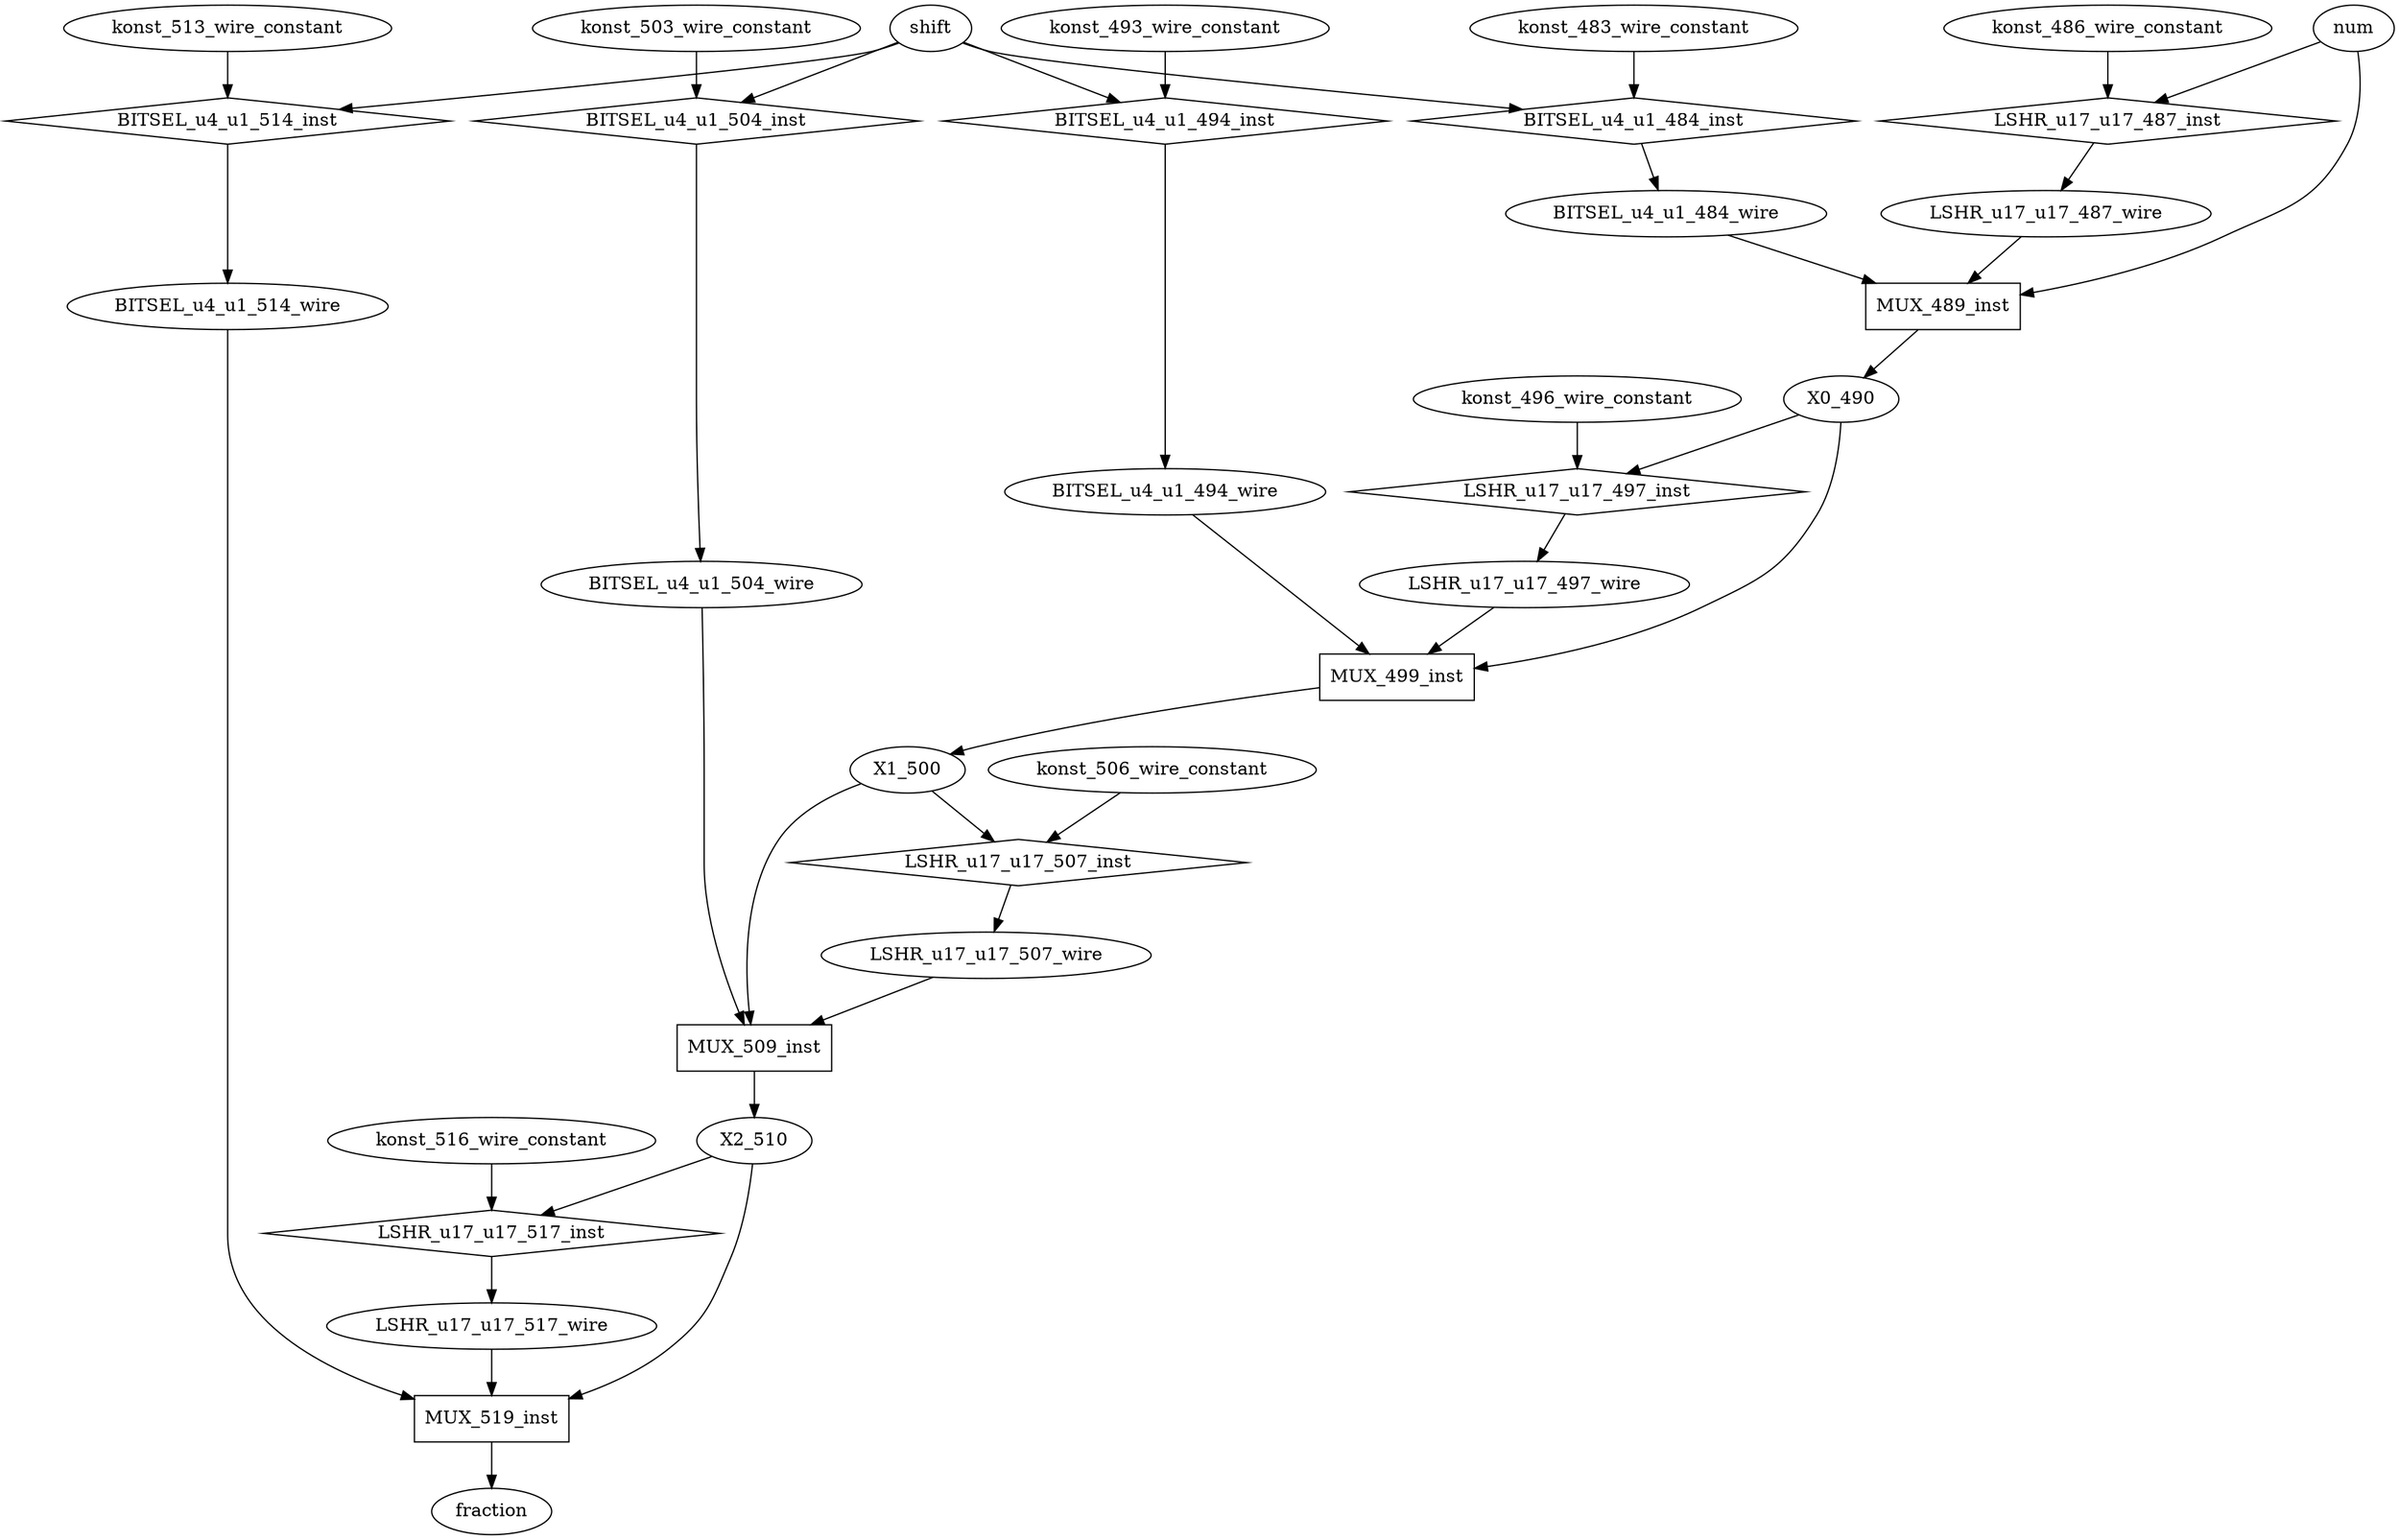 digraph data_path {
  BITSEL_u4_u1_484_wire [shape=ellipse];
  BITSEL_u4_u1_494_wire [shape=ellipse];
  BITSEL_u4_u1_504_wire [shape=ellipse];
  BITSEL_u4_u1_514_wire [shape=ellipse];
  LSHR_u17_u17_487_wire [shape=ellipse];
  LSHR_u17_u17_497_wire [shape=ellipse];
  LSHR_u17_u17_507_wire [shape=ellipse];
  LSHR_u17_u17_517_wire [shape=ellipse];
  X0_490 [shape=ellipse];
  X1_500 [shape=ellipse];
  X2_510 [shape=ellipse];
  konst_483_wire_constant [shape=ellipse];
  konst_486_wire_constant [shape=ellipse];
  konst_493_wire_constant [shape=ellipse];
  konst_496_wire_constant [shape=ellipse];
  konst_503_wire_constant [shape=ellipse];
  konst_506_wire_constant [shape=ellipse];
  konst_513_wire_constant [shape=ellipse];
  konst_516_wire_constant [shape=ellipse];
  BITSEL_u4_u1_484_inst [shape=diamond];
shift  -> BITSEL_u4_u1_484_inst;
konst_483_wire_constant  -> BITSEL_u4_u1_484_inst;
BITSEL_u4_u1_484_inst -> BITSEL_u4_u1_484_wire;
  BITSEL_u4_u1_494_inst [shape=diamond];
shift  -> BITSEL_u4_u1_494_inst;
konst_493_wire_constant  -> BITSEL_u4_u1_494_inst;
BITSEL_u4_u1_494_inst -> BITSEL_u4_u1_494_wire;
  BITSEL_u4_u1_504_inst [shape=diamond];
shift  -> BITSEL_u4_u1_504_inst;
konst_503_wire_constant  -> BITSEL_u4_u1_504_inst;
BITSEL_u4_u1_504_inst -> BITSEL_u4_u1_504_wire;
  BITSEL_u4_u1_514_inst [shape=diamond];
shift  -> BITSEL_u4_u1_514_inst;
konst_513_wire_constant  -> BITSEL_u4_u1_514_inst;
BITSEL_u4_u1_514_inst -> BITSEL_u4_u1_514_wire;
  LSHR_u17_u17_487_inst [shape=diamond];
num  -> LSHR_u17_u17_487_inst;
konst_486_wire_constant  -> LSHR_u17_u17_487_inst;
LSHR_u17_u17_487_inst -> LSHR_u17_u17_487_wire;
  LSHR_u17_u17_497_inst [shape=diamond];
X0_490  -> LSHR_u17_u17_497_inst;
konst_496_wire_constant  -> LSHR_u17_u17_497_inst;
LSHR_u17_u17_497_inst -> LSHR_u17_u17_497_wire;
  LSHR_u17_u17_507_inst [shape=diamond];
X1_500  -> LSHR_u17_u17_507_inst;
konst_506_wire_constant  -> LSHR_u17_u17_507_inst;
LSHR_u17_u17_507_inst -> LSHR_u17_u17_507_wire;
  LSHR_u17_u17_517_inst [shape=diamond];
X2_510  -> LSHR_u17_u17_517_inst;
konst_516_wire_constant  -> LSHR_u17_u17_517_inst;
LSHR_u17_u17_517_inst -> LSHR_u17_u17_517_wire;
  MUX_489_inst [shape=rectangle];
BITSEL_u4_u1_484_wire  -> MUX_489_inst;
LSHR_u17_u17_487_wire  -> MUX_489_inst;
num  -> MUX_489_inst;
MUX_489_inst -> X0_490;
  MUX_499_inst [shape=rectangle];
BITSEL_u4_u1_494_wire  -> MUX_499_inst;
LSHR_u17_u17_497_wire  -> MUX_499_inst;
X0_490  -> MUX_499_inst;
MUX_499_inst -> X1_500;
  MUX_509_inst [shape=rectangle];
BITSEL_u4_u1_504_wire  -> MUX_509_inst;
LSHR_u17_u17_507_wire  -> MUX_509_inst;
X1_500  -> MUX_509_inst;
MUX_509_inst -> X2_510;
  MUX_519_inst [shape=rectangle];
BITSEL_u4_u1_514_wire  -> MUX_519_inst;
LSHR_u17_u17_517_wire  -> MUX_519_inst;
X2_510  -> MUX_519_inst;
MUX_519_inst -> fraction;
}

